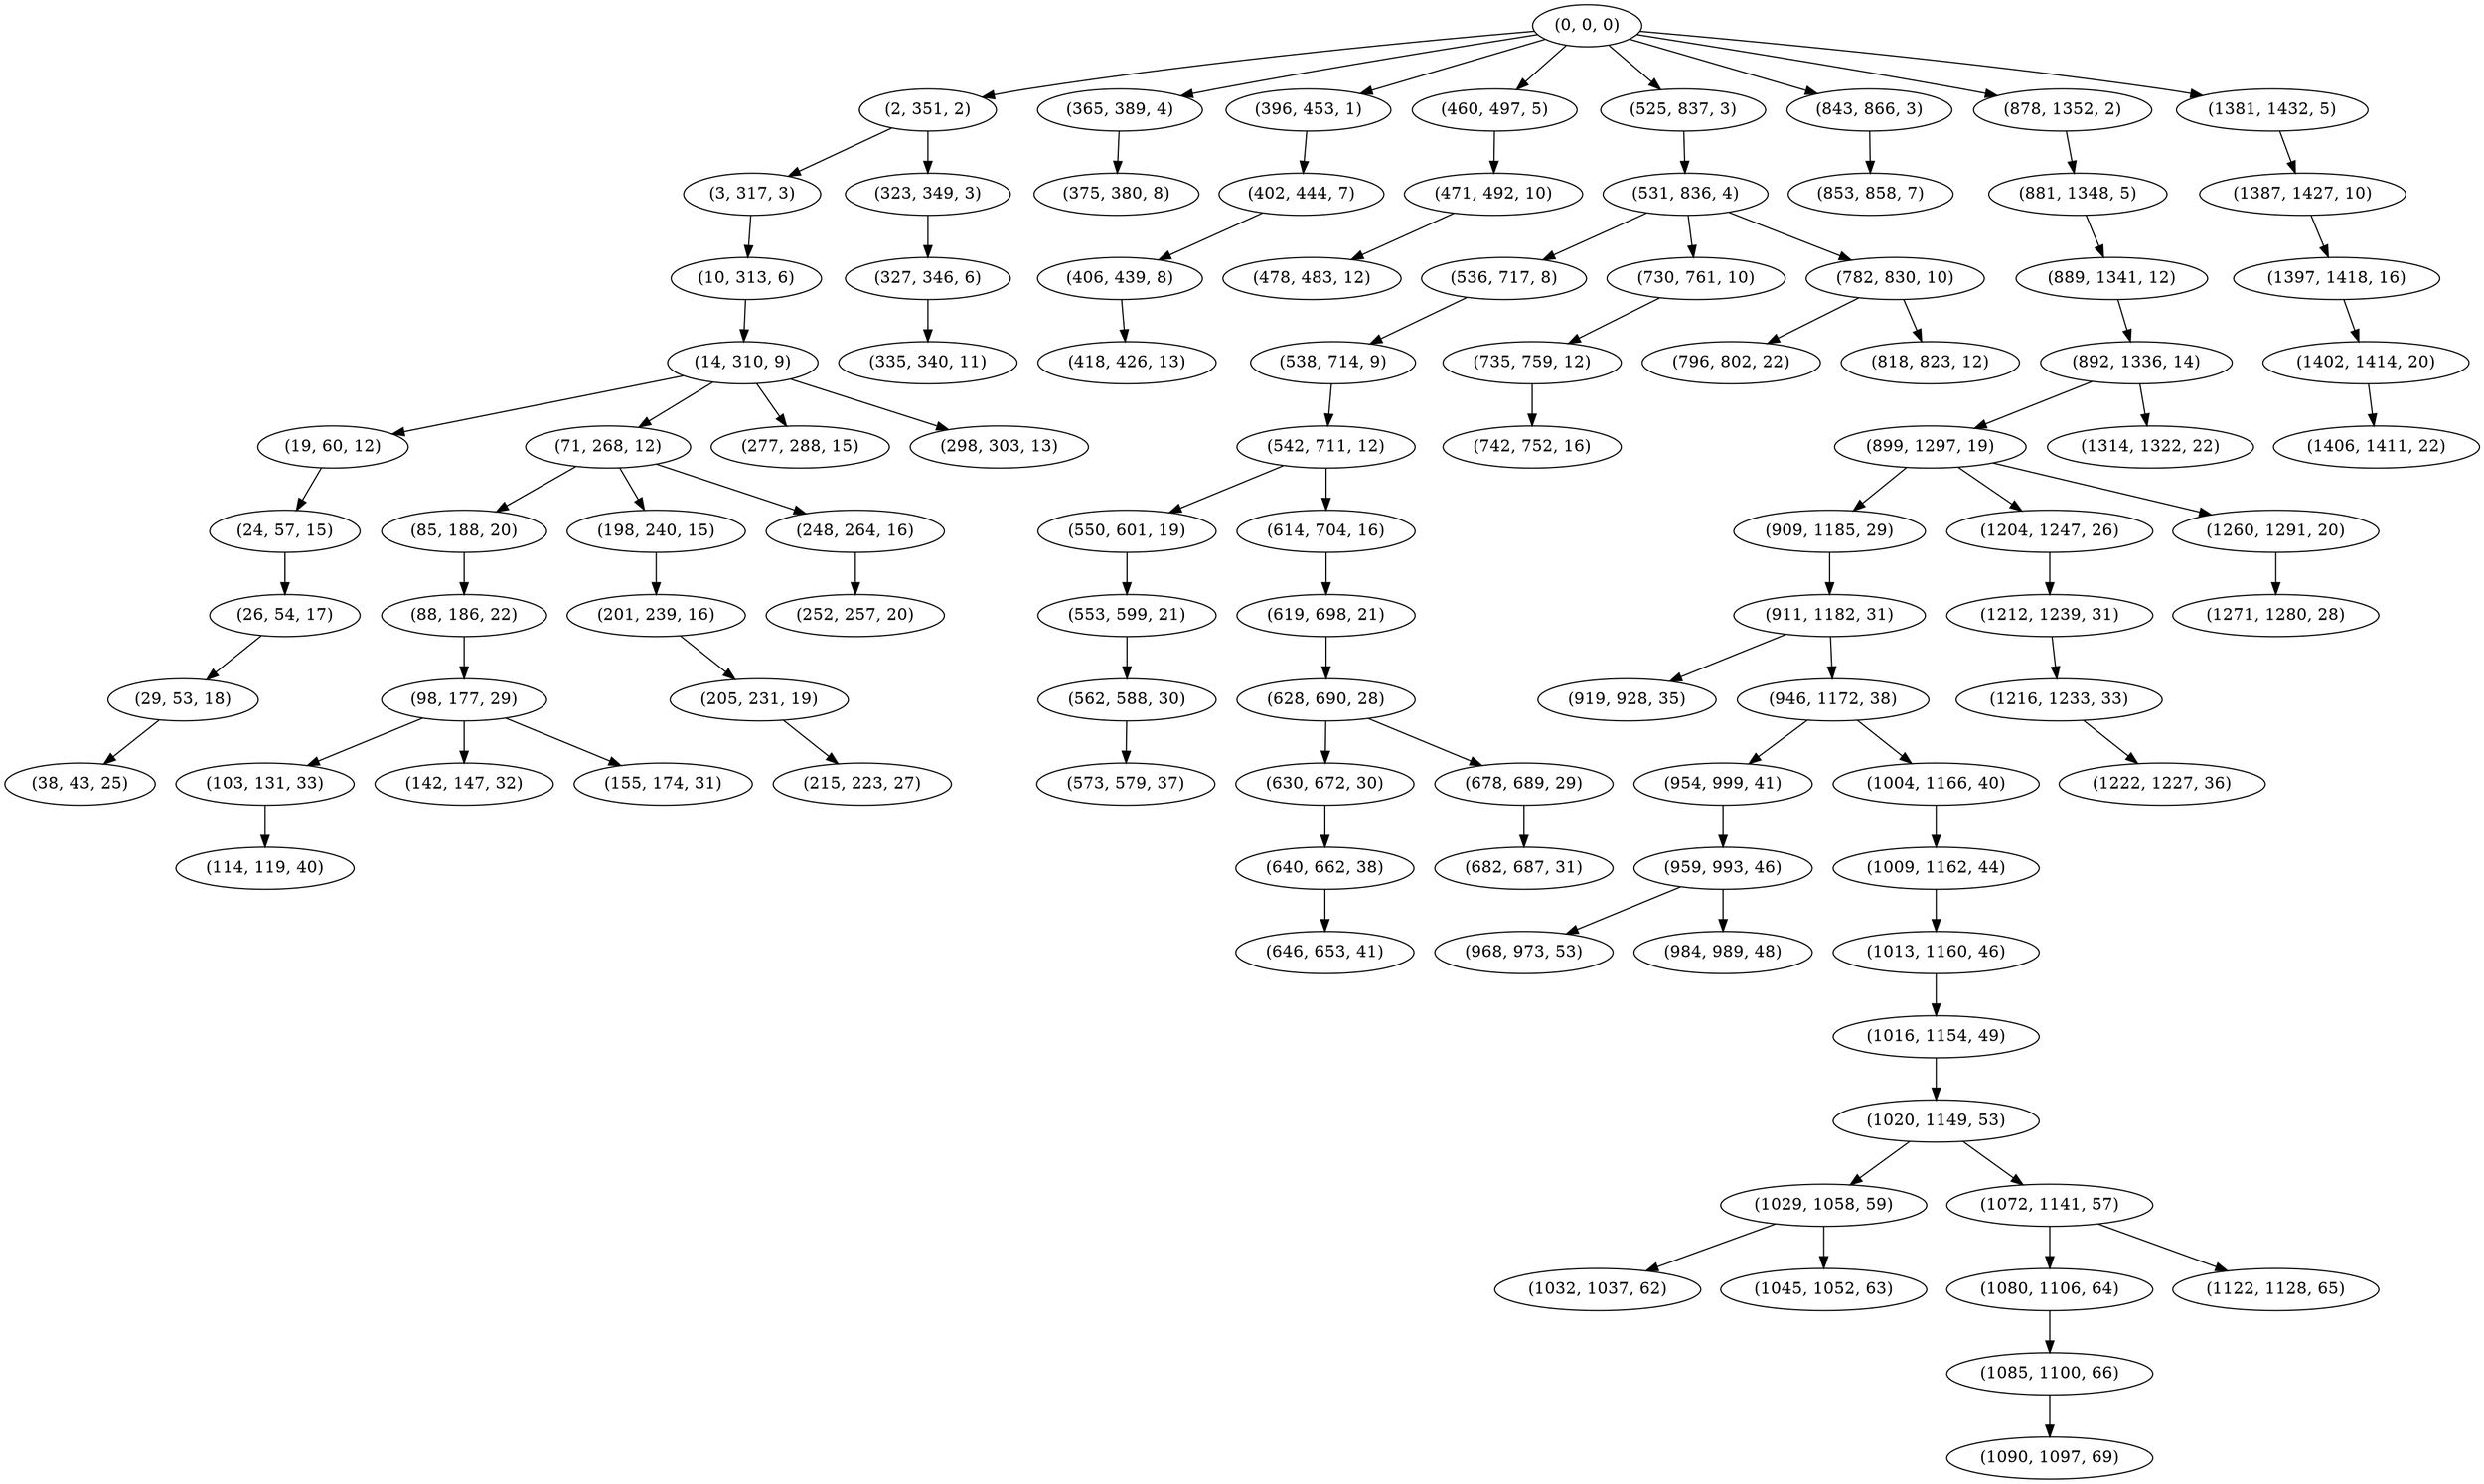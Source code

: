 digraph tree {
    "(0, 0, 0)";
    "(2, 351, 2)";
    "(3, 317, 3)";
    "(10, 313, 6)";
    "(14, 310, 9)";
    "(19, 60, 12)";
    "(24, 57, 15)";
    "(26, 54, 17)";
    "(29, 53, 18)";
    "(38, 43, 25)";
    "(71, 268, 12)";
    "(85, 188, 20)";
    "(88, 186, 22)";
    "(98, 177, 29)";
    "(103, 131, 33)";
    "(114, 119, 40)";
    "(142, 147, 32)";
    "(155, 174, 31)";
    "(198, 240, 15)";
    "(201, 239, 16)";
    "(205, 231, 19)";
    "(215, 223, 27)";
    "(248, 264, 16)";
    "(252, 257, 20)";
    "(277, 288, 15)";
    "(298, 303, 13)";
    "(323, 349, 3)";
    "(327, 346, 6)";
    "(335, 340, 11)";
    "(365, 389, 4)";
    "(375, 380, 8)";
    "(396, 453, 1)";
    "(402, 444, 7)";
    "(406, 439, 8)";
    "(418, 426, 13)";
    "(460, 497, 5)";
    "(471, 492, 10)";
    "(478, 483, 12)";
    "(525, 837, 3)";
    "(531, 836, 4)";
    "(536, 717, 8)";
    "(538, 714, 9)";
    "(542, 711, 12)";
    "(550, 601, 19)";
    "(553, 599, 21)";
    "(562, 588, 30)";
    "(573, 579, 37)";
    "(614, 704, 16)";
    "(619, 698, 21)";
    "(628, 690, 28)";
    "(630, 672, 30)";
    "(640, 662, 38)";
    "(646, 653, 41)";
    "(678, 689, 29)";
    "(682, 687, 31)";
    "(730, 761, 10)";
    "(735, 759, 12)";
    "(742, 752, 16)";
    "(782, 830, 10)";
    "(796, 802, 22)";
    "(818, 823, 12)";
    "(843, 866, 3)";
    "(853, 858, 7)";
    "(878, 1352, 2)";
    "(881, 1348, 5)";
    "(889, 1341, 12)";
    "(892, 1336, 14)";
    "(899, 1297, 19)";
    "(909, 1185, 29)";
    "(911, 1182, 31)";
    "(919, 928, 35)";
    "(946, 1172, 38)";
    "(954, 999, 41)";
    "(959, 993, 46)";
    "(968, 973, 53)";
    "(984, 989, 48)";
    "(1004, 1166, 40)";
    "(1009, 1162, 44)";
    "(1013, 1160, 46)";
    "(1016, 1154, 49)";
    "(1020, 1149, 53)";
    "(1029, 1058, 59)";
    "(1032, 1037, 62)";
    "(1045, 1052, 63)";
    "(1072, 1141, 57)";
    "(1080, 1106, 64)";
    "(1085, 1100, 66)";
    "(1090, 1097, 69)";
    "(1122, 1128, 65)";
    "(1204, 1247, 26)";
    "(1212, 1239, 31)";
    "(1216, 1233, 33)";
    "(1222, 1227, 36)";
    "(1260, 1291, 20)";
    "(1271, 1280, 28)";
    "(1314, 1322, 22)";
    "(1381, 1432, 5)";
    "(1387, 1427, 10)";
    "(1397, 1418, 16)";
    "(1402, 1414, 20)";
    "(1406, 1411, 22)";
    "(0, 0, 0)" -> "(2, 351, 2)";
    "(0, 0, 0)" -> "(365, 389, 4)";
    "(0, 0, 0)" -> "(396, 453, 1)";
    "(0, 0, 0)" -> "(460, 497, 5)";
    "(0, 0, 0)" -> "(525, 837, 3)";
    "(0, 0, 0)" -> "(843, 866, 3)";
    "(0, 0, 0)" -> "(878, 1352, 2)";
    "(0, 0, 0)" -> "(1381, 1432, 5)";
    "(2, 351, 2)" -> "(3, 317, 3)";
    "(2, 351, 2)" -> "(323, 349, 3)";
    "(3, 317, 3)" -> "(10, 313, 6)";
    "(10, 313, 6)" -> "(14, 310, 9)";
    "(14, 310, 9)" -> "(19, 60, 12)";
    "(14, 310, 9)" -> "(71, 268, 12)";
    "(14, 310, 9)" -> "(277, 288, 15)";
    "(14, 310, 9)" -> "(298, 303, 13)";
    "(19, 60, 12)" -> "(24, 57, 15)";
    "(24, 57, 15)" -> "(26, 54, 17)";
    "(26, 54, 17)" -> "(29, 53, 18)";
    "(29, 53, 18)" -> "(38, 43, 25)";
    "(71, 268, 12)" -> "(85, 188, 20)";
    "(71, 268, 12)" -> "(198, 240, 15)";
    "(71, 268, 12)" -> "(248, 264, 16)";
    "(85, 188, 20)" -> "(88, 186, 22)";
    "(88, 186, 22)" -> "(98, 177, 29)";
    "(98, 177, 29)" -> "(103, 131, 33)";
    "(98, 177, 29)" -> "(142, 147, 32)";
    "(98, 177, 29)" -> "(155, 174, 31)";
    "(103, 131, 33)" -> "(114, 119, 40)";
    "(198, 240, 15)" -> "(201, 239, 16)";
    "(201, 239, 16)" -> "(205, 231, 19)";
    "(205, 231, 19)" -> "(215, 223, 27)";
    "(248, 264, 16)" -> "(252, 257, 20)";
    "(323, 349, 3)" -> "(327, 346, 6)";
    "(327, 346, 6)" -> "(335, 340, 11)";
    "(365, 389, 4)" -> "(375, 380, 8)";
    "(396, 453, 1)" -> "(402, 444, 7)";
    "(402, 444, 7)" -> "(406, 439, 8)";
    "(406, 439, 8)" -> "(418, 426, 13)";
    "(460, 497, 5)" -> "(471, 492, 10)";
    "(471, 492, 10)" -> "(478, 483, 12)";
    "(525, 837, 3)" -> "(531, 836, 4)";
    "(531, 836, 4)" -> "(536, 717, 8)";
    "(531, 836, 4)" -> "(730, 761, 10)";
    "(531, 836, 4)" -> "(782, 830, 10)";
    "(536, 717, 8)" -> "(538, 714, 9)";
    "(538, 714, 9)" -> "(542, 711, 12)";
    "(542, 711, 12)" -> "(550, 601, 19)";
    "(542, 711, 12)" -> "(614, 704, 16)";
    "(550, 601, 19)" -> "(553, 599, 21)";
    "(553, 599, 21)" -> "(562, 588, 30)";
    "(562, 588, 30)" -> "(573, 579, 37)";
    "(614, 704, 16)" -> "(619, 698, 21)";
    "(619, 698, 21)" -> "(628, 690, 28)";
    "(628, 690, 28)" -> "(630, 672, 30)";
    "(628, 690, 28)" -> "(678, 689, 29)";
    "(630, 672, 30)" -> "(640, 662, 38)";
    "(640, 662, 38)" -> "(646, 653, 41)";
    "(678, 689, 29)" -> "(682, 687, 31)";
    "(730, 761, 10)" -> "(735, 759, 12)";
    "(735, 759, 12)" -> "(742, 752, 16)";
    "(782, 830, 10)" -> "(796, 802, 22)";
    "(782, 830, 10)" -> "(818, 823, 12)";
    "(843, 866, 3)" -> "(853, 858, 7)";
    "(878, 1352, 2)" -> "(881, 1348, 5)";
    "(881, 1348, 5)" -> "(889, 1341, 12)";
    "(889, 1341, 12)" -> "(892, 1336, 14)";
    "(892, 1336, 14)" -> "(899, 1297, 19)";
    "(892, 1336, 14)" -> "(1314, 1322, 22)";
    "(899, 1297, 19)" -> "(909, 1185, 29)";
    "(899, 1297, 19)" -> "(1204, 1247, 26)";
    "(899, 1297, 19)" -> "(1260, 1291, 20)";
    "(909, 1185, 29)" -> "(911, 1182, 31)";
    "(911, 1182, 31)" -> "(919, 928, 35)";
    "(911, 1182, 31)" -> "(946, 1172, 38)";
    "(946, 1172, 38)" -> "(954, 999, 41)";
    "(946, 1172, 38)" -> "(1004, 1166, 40)";
    "(954, 999, 41)" -> "(959, 993, 46)";
    "(959, 993, 46)" -> "(968, 973, 53)";
    "(959, 993, 46)" -> "(984, 989, 48)";
    "(1004, 1166, 40)" -> "(1009, 1162, 44)";
    "(1009, 1162, 44)" -> "(1013, 1160, 46)";
    "(1013, 1160, 46)" -> "(1016, 1154, 49)";
    "(1016, 1154, 49)" -> "(1020, 1149, 53)";
    "(1020, 1149, 53)" -> "(1029, 1058, 59)";
    "(1020, 1149, 53)" -> "(1072, 1141, 57)";
    "(1029, 1058, 59)" -> "(1032, 1037, 62)";
    "(1029, 1058, 59)" -> "(1045, 1052, 63)";
    "(1072, 1141, 57)" -> "(1080, 1106, 64)";
    "(1072, 1141, 57)" -> "(1122, 1128, 65)";
    "(1080, 1106, 64)" -> "(1085, 1100, 66)";
    "(1085, 1100, 66)" -> "(1090, 1097, 69)";
    "(1204, 1247, 26)" -> "(1212, 1239, 31)";
    "(1212, 1239, 31)" -> "(1216, 1233, 33)";
    "(1216, 1233, 33)" -> "(1222, 1227, 36)";
    "(1260, 1291, 20)" -> "(1271, 1280, 28)";
    "(1381, 1432, 5)" -> "(1387, 1427, 10)";
    "(1387, 1427, 10)" -> "(1397, 1418, 16)";
    "(1397, 1418, 16)" -> "(1402, 1414, 20)";
    "(1402, 1414, 20)" -> "(1406, 1411, 22)";
}

